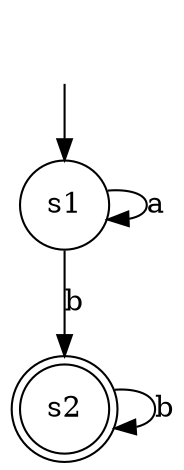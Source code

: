 digraph g {
__start0 [label="" shape="none"]
s1 [shape="circle" label="s1"]
s2 [shape="doublecircle" label="s2"]
__start0 -> s1
s1 -> s1[label="a"]
s1 -> s2[label="b"]
s2 -> s2[label="b"]
}
